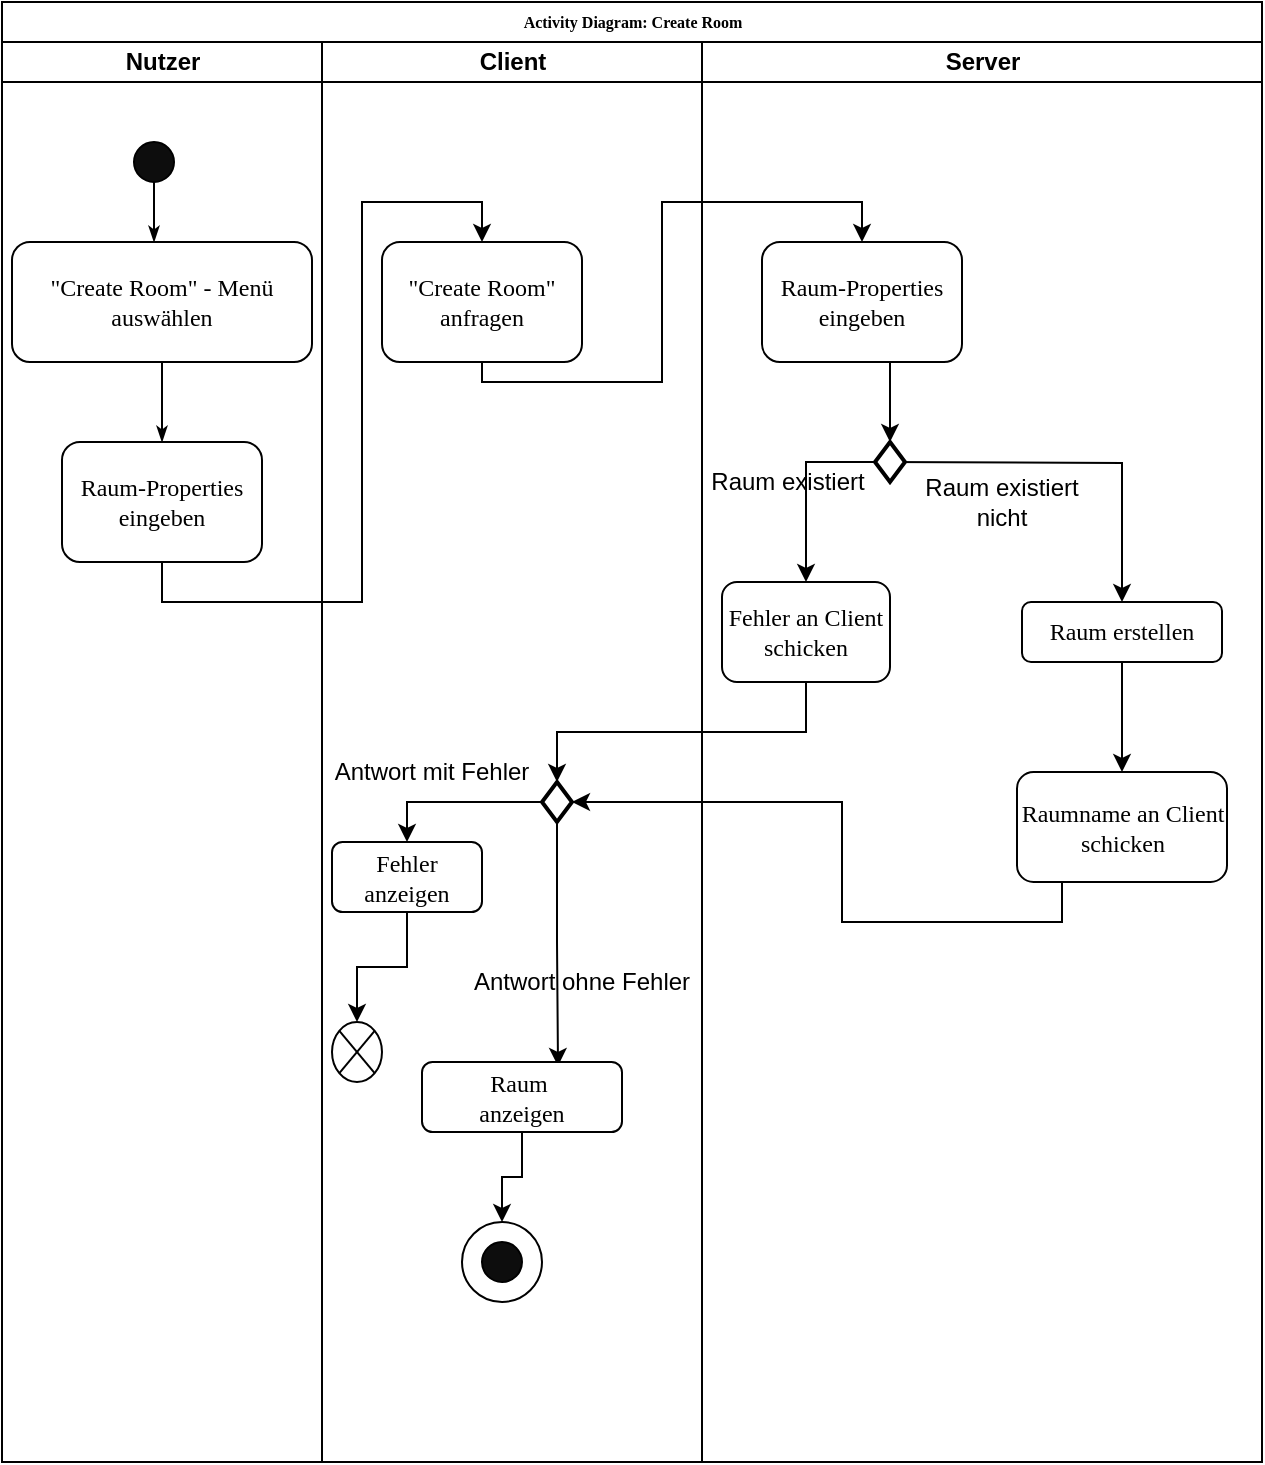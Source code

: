 <mxfile version="13.1.14" type="device"><diagram name="Page-1" id="74e2e168-ea6b-b213-b513-2b3c1d86103e"><mxGraphModel dx="868" dy="450" grid="1" gridSize="10" guides="1" tooltips="1" connect="1" arrows="1" fold="1" page="1" pageScale="1" pageWidth="1100" pageHeight="850" background="#ffffff" math="0" shadow="0"><root><mxCell id="0"/><mxCell id="1" parent="0"/><mxCell id="77e6c97f196da883-1" value="Activity Diagram: Create Room" style="swimlane;html=1;childLayout=stackLayout;startSize=20;rounded=0;shadow=0;labelBackgroundColor=none;strokeWidth=1;fontFamily=Verdana;fontSize=8;align=center;" parent="1" vertex="1"><mxGeometry x="70" y="40" width="630" height="730" as="geometry"><mxRectangle x="70" y="40" width="50" height="20" as="alternateBounds"/></mxGeometry></mxCell><mxCell id="77e6c97f196da883-2" value="Nutzer" style="swimlane;html=1;startSize=20;" parent="77e6c97f196da883-1" vertex="1"><mxGeometry y="20" width="160" height="710" as="geometry"/></mxCell><mxCell id="77e6c97f196da883-9" value="&lt;font style=&quot;font-size: 12px&quot;&gt;&quot;Create Room&quot; - Menü&lt;br&gt;auswählen&lt;/font&gt;" style="rounded=1;whiteSpace=wrap;html=1;shadow=0;labelBackgroundColor=none;strokeWidth=1;fontFamily=Verdana;fontSize=8;align=center;" parent="77e6c97f196da883-2" vertex="1"><mxGeometry x="5" y="100" width="150" height="60" as="geometry"/></mxCell><mxCell id="8_PD8Hh0FQQbThPmRfg_-2" value="" style="ellipse;whiteSpace=wrap;html=1;aspect=fixed;fillColor=#0D0D0D;" vertex="1" parent="77e6c97f196da883-2"><mxGeometry x="66" y="50" width="20" height="20" as="geometry"/></mxCell><mxCell id="77e6c97f196da883-27" style="edgeStyle=orthogonalEdgeStyle;rounded=1;html=1;labelBackgroundColor=none;startArrow=none;startFill=0;startSize=5;endArrow=classicThin;endFill=1;endSize=5;jettySize=auto;orthogonalLoop=1;strokeWidth=1;fontFamily=Verdana;fontSize=8;exitX=0.5;exitY=1;exitDx=0;exitDy=0;" parent="77e6c97f196da883-2" source="8_PD8Hh0FQQbThPmRfg_-2" target="77e6c97f196da883-9" edge="1"><mxGeometry relative="1" as="geometry"><Array as="points"><mxPoint x="70" y="110"/><mxPoint x="70" y="110"/></Array><mxPoint x="240" y="125" as="sourcePoint"/></mxGeometry></mxCell><mxCell id="77e6c97f196da883-28" style="edgeStyle=orthogonalEdgeStyle;rounded=1;html=1;labelBackgroundColor=none;startArrow=none;startFill=0;startSize=5;endArrow=classicThin;endFill=1;endSize=5;jettySize=auto;orthogonalLoop=1;strokeWidth=1;fontFamily=Verdana;fontSize=8;exitX=0.5;exitY=1;exitDx=0;exitDy=0;entryX=0.5;entryY=0;entryDx=0;entryDy=0;" parent="77e6c97f196da883-2" source="77e6c97f196da883-9" target="8_PD8Hh0FQQbThPmRfg_-3" edge="1"><mxGeometry relative="1" as="geometry"><mxPoint x="350" y="185" as="targetPoint"/></mxGeometry></mxCell><mxCell id="8_PD8Hh0FQQbThPmRfg_-3" value="&lt;span style=&quot;font-size: 12px&quot;&gt;Raum-Properties&lt;br&gt;eingeben&lt;br&gt;&lt;/span&gt;" style="rounded=1;whiteSpace=wrap;html=1;shadow=0;labelBackgroundColor=none;strokeWidth=1;fontFamily=Verdana;fontSize=8;align=center;" vertex="1" parent="77e6c97f196da883-2"><mxGeometry x="30" y="200" width="100" height="60" as="geometry"/></mxCell><mxCell id="77e6c97f196da883-3" value="Client" style="swimlane;html=1;startSize=20;" parent="77e6c97f196da883-1" vertex="1"><mxGeometry x="160" y="20" width="190" height="710" as="geometry"/></mxCell><mxCell id="8_PD8Hh0FQQbThPmRfg_-49" value="Antwort mit Fehler" style="text;html=1;strokeColor=none;fillColor=none;align=center;verticalAlign=middle;whiteSpace=wrap;rounded=0;" vertex="1" parent="77e6c97f196da883-3"><mxGeometry x="-15" y="355" width="140" height="20" as="geometry"/></mxCell><mxCell id="8_PD8Hh0FQQbThPmRfg_-39" value="" style="verticalLabelPosition=bottom;verticalAlign=top;html=1;shape=mxgraph.flowchart.on-page_reference;fillColor=#FFFFFF;" vertex="1" parent="77e6c97f196da883-3"><mxGeometry x="70" y="590" width="40" height="40" as="geometry"/></mxCell><mxCell id="8_PD8Hh0FQQbThPmRfg_-19" value="" style="verticalLabelPosition=bottom;verticalAlign=top;html=1;shape=mxgraph.flowchart.or;fillColor=#FFFFFF;" vertex="1" parent="77e6c97f196da883-3"><mxGeometry x="5" y="490" width="25" height="30" as="geometry"/></mxCell><mxCell id="8_PD8Hh0FQQbThPmRfg_-7" value="&lt;span style=&quot;font-size: 12px&quot;&gt;Fehler&lt;br&gt;anzeigen&lt;br&gt;&lt;/span&gt;" style="rounded=1;whiteSpace=wrap;html=1;shadow=0;labelBackgroundColor=none;strokeWidth=1;fontFamily=Verdana;fontSize=8;align=center;" vertex="1" parent="77e6c97f196da883-3"><mxGeometry x="5" y="400" width="75" height="35" as="geometry"/></mxCell><mxCell id="8_PD8Hh0FQQbThPmRfg_-4" value="&lt;span style=&quot;font-size: 12px&quot;&gt;&quot;Create Room&quot;&lt;br&gt;anfragen&lt;br&gt;&lt;/span&gt;" style="rounded=1;whiteSpace=wrap;html=1;shadow=0;labelBackgroundColor=none;strokeWidth=1;fontFamily=Verdana;fontSize=8;align=center;" vertex="1" parent="77e6c97f196da883-3"><mxGeometry x="30" y="100" width="100" height="60" as="geometry"/></mxCell><mxCell id="8_PD8Hh0FQQbThPmRfg_-21" value="" style="edgeStyle=orthogonalEdgeStyle;rounded=0;orthogonalLoop=1;jettySize=auto;html=1;entryX=0.5;entryY=0;entryDx=0;entryDy=0;entryPerimeter=0;" edge="1" parent="77e6c97f196da883-3" source="8_PD8Hh0FQQbThPmRfg_-7" target="8_PD8Hh0FQQbThPmRfg_-19"><mxGeometry relative="1" as="geometry"><mxPoint x="80" y="420" as="targetPoint"/></mxGeometry></mxCell><mxCell id="8_PD8Hh0FQQbThPmRfg_-38" value="" style="ellipse;whiteSpace=wrap;html=1;aspect=fixed;fillColor=#0D0D0D;" vertex="1" parent="77e6c97f196da883-3"><mxGeometry x="80" y="600" width="20" height="20" as="geometry"/></mxCell><mxCell id="8_PD8Hh0FQQbThPmRfg_-46" value="" style="edgeStyle=orthogonalEdgeStyle;rounded=0;orthogonalLoop=1;jettySize=auto;html=1;entryX=0.5;entryY=0;entryDx=0;entryDy=0;" edge="1" parent="77e6c97f196da883-3" source="8_PD8Hh0FQQbThPmRfg_-37" target="8_PD8Hh0FQQbThPmRfg_-7"><mxGeometry relative="1" as="geometry"><mxPoint x="117.5" y="470" as="targetPoint"/></mxGeometry></mxCell><mxCell id="8_PD8Hh0FQQbThPmRfg_-48" value="" style="edgeStyle=orthogonalEdgeStyle;rounded=0;orthogonalLoop=1;jettySize=auto;html=1;entryX=0.68;entryY=0.057;entryDx=0;entryDy=0;entryPerimeter=0;" edge="1" parent="77e6c97f196da883-3" source="8_PD8Hh0FQQbThPmRfg_-37" target="8_PD8Hh0FQQbThPmRfg_-22"><mxGeometry relative="1" as="geometry"><mxPoint x="117.5" y="470" as="targetPoint"/></mxGeometry></mxCell><mxCell id="8_PD8Hh0FQQbThPmRfg_-37" value="" style="strokeWidth=2;html=1;shape=mxgraph.flowchart.decision;whiteSpace=wrap;fillColor=#FFFFFF;" vertex="1" parent="77e6c97f196da883-3"><mxGeometry x="110" y="370" width="15" height="20" as="geometry"/></mxCell><mxCell id="8_PD8Hh0FQQbThPmRfg_-40" value="" style="edgeStyle=orthogonalEdgeStyle;rounded=0;orthogonalLoop=1;jettySize=auto;html=1;" edge="1" parent="77e6c97f196da883-3" source="8_PD8Hh0FQQbThPmRfg_-22" target="8_PD8Hh0FQQbThPmRfg_-39"><mxGeometry relative="1" as="geometry"/></mxCell><mxCell id="8_PD8Hh0FQQbThPmRfg_-22" value="&lt;span style=&quot;font-size: 12px&quot;&gt;Raum&amp;nbsp;&lt;br&gt;anzeigen&lt;br&gt;&lt;/span&gt;" style="rounded=1;whiteSpace=wrap;html=1;shadow=0;labelBackgroundColor=none;strokeWidth=1;fontFamily=Verdana;fontSize=8;align=center;" vertex="1" parent="77e6c97f196da883-3"><mxGeometry x="50" y="510" width="100" height="35" as="geometry"/></mxCell><mxCell id="8_PD8Hh0FQQbThPmRfg_-50" value="Antwort ohne Fehler" style="text;html=1;strokeColor=none;fillColor=none;align=center;verticalAlign=middle;whiteSpace=wrap;rounded=0;" vertex="1" parent="77e6c97f196da883-3"><mxGeometry x="60" y="460" width="140" height="20" as="geometry"/></mxCell><mxCell id="77e6c97f196da883-7" value="Server" style="swimlane;html=1;startSize=20;" parent="77e6c97f196da883-1" vertex="1"><mxGeometry x="350" y="20" width="280" height="710" as="geometry"/></mxCell><mxCell id="8_PD8Hh0FQQbThPmRfg_-17" value="" style="edgeStyle=orthogonalEdgeStyle;rounded=0;orthogonalLoop=1;jettySize=auto;html=1;" edge="1" parent="77e6c97f196da883-7" target="8_PD8Hh0FQQbThPmRfg_-16"><mxGeometry relative="1" as="geometry"><mxPoint x="90" y="210" as="sourcePoint"/></mxGeometry></mxCell><mxCell id="8_PD8Hh0FQQbThPmRfg_-30" value="" style="edgeStyle=orthogonalEdgeStyle;rounded=0;orthogonalLoop=1;jettySize=auto;html=1;entryX=0.5;entryY=0;entryDx=0;entryDy=0;entryPerimeter=0;" edge="1" parent="77e6c97f196da883-7" source="8_PD8Hh0FQQbThPmRfg_-8" target="8_PD8Hh0FQQbThPmRfg_-25"><mxGeometry relative="1" as="geometry"><mxPoint x="80" y="240" as="targetPoint"/><Array as="points"><mxPoint x="94" y="170"/><mxPoint x="94" y="170"/></Array></mxGeometry></mxCell><mxCell id="8_PD8Hh0FQQbThPmRfg_-36" value="" style="edgeStyle=orthogonalEdgeStyle;rounded=0;orthogonalLoop=1;jettySize=auto;html=1;entryX=0.5;entryY=0;entryDx=0;entryDy=0;exitX=0;exitY=0.5;exitDx=0;exitDy=0;exitPerimeter=0;" edge="1" parent="77e6c97f196da883-7" source="8_PD8Hh0FQQbThPmRfg_-25" target="8_PD8Hh0FQQbThPmRfg_-35"><mxGeometry relative="1" as="geometry"><mxPoint x="-47.5" y="240" as="sourcePoint"/><mxPoint x="72.5" y="310" as="targetPoint"/></mxGeometry></mxCell><mxCell id="8_PD8Hh0FQQbThPmRfg_-11" value="Raum existiert" style="text;html=1;strokeColor=none;fillColor=none;align=center;verticalAlign=middle;whiteSpace=wrap;rounded=0;" vertex="1" parent="77e6c97f196da883-7"><mxGeometry x="-27" y="210" width="140" height="20" as="geometry"/></mxCell><mxCell id="8_PD8Hh0FQQbThPmRfg_-35" value="&lt;span style=&quot;font-size: 12px&quot;&gt;Fehler an Client schicken&lt;br&gt;&lt;/span&gt;" style="rounded=1;whiteSpace=wrap;html=1;shadow=0;labelBackgroundColor=none;strokeWidth=1;fontFamily=Verdana;fontSize=8;align=center;" vertex="1" parent="77e6c97f196da883-7"><mxGeometry x="10" y="270" width="84" height="50" as="geometry"/></mxCell><mxCell id="8_PD8Hh0FQQbThPmRfg_-8" value="&lt;span style=&quot;font-size: 12px&quot;&gt;Raum-Properties&lt;br&gt;eingeben&lt;br&gt;&lt;/span&gt;" style="rounded=1;whiteSpace=wrap;html=1;shadow=0;labelBackgroundColor=none;strokeWidth=1;fontFamily=Verdana;fontSize=8;align=center;" vertex="1" parent="77e6c97f196da883-7"><mxGeometry x="30" y="100" width="100" height="60" as="geometry"/></mxCell><mxCell id="8_PD8Hh0FQQbThPmRfg_-24" value="" style="edgeStyle=orthogonalEdgeStyle;rounded=0;orthogonalLoop=1;jettySize=auto;html=1;" edge="1" parent="77e6c97f196da883-7" source="8_PD8Hh0FQQbThPmRfg_-16" target="8_PD8Hh0FQQbThPmRfg_-23"><mxGeometry relative="1" as="geometry"/></mxCell><mxCell id="8_PD8Hh0FQQbThPmRfg_-25" value="" style="strokeWidth=2;html=1;shape=mxgraph.flowchart.decision;whiteSpace=wrap;fillColor=#FFFFFF;" vertex="1" parent="77e6c97f196da883-7"><mxGeometry x="86.5" y="200" width="15" height="20" as="geometry"/></mxCell><mxCell id="8_PD8Hh0FQQbThPmRfg_-18" value="Raum existiert &lt;br&gt;nicht" style="text;html=1;strokeColor=none;fillColor=none;align=center;verticalAlign=middle;whiteSpace=wrap;rounded=0;" vertex="1" parent="77e6c97f196da883-7"><mxGeometry x="80" y="220" width="140" height="20" as="geometry"/></mxCell><mxCell id="8_PD8Hh0FQQbThPmRfg_-23" value="&lt;span style=&quot;font-size: 12px&quot;&gt;Raumname an Client schicken&lt;br&gt;&lt;/span&gt;" style="rounded=1;whiteSpace=wrap;html=1;shadow=0;labelBackgroundColor=none;strokeWidth=1;fontFamily=Verdana;fontSize=8;align=center;" vertex="1" parent="77e6c97f196da883-7"><mxGeometry x="157.5" y="365" width="105" height="55" as="geometry"/></mxCell><mxCell id="8_PD8Hh0FQQbThPmRfg_-16" value="&lt;span style=&quot;font-size: 12px&quot;&gt;Raum erstellen&lt;br&gt;&lt;/span&gt;" style="rounded=1;whiteSpace=wrap;html=1;shadow=0;labelBackgroundColor=none;strokeWidth=1;fontFamily=Verdana;fontSize=8;align=center;" vertex="1" parent="77e6c97f196da883-7"><mxGeometry x="160" y="280" width="100" height="30" as="geometry"/></mxCell><mxCell id="8_PD8Hh0FQQbThPmRfg_-6" value="" style="edgeStyle=orthogonalEdgeStyle;rounded=0;orthogonalLoop=1;jettySize=auto;html=1;entryX=0.5;entryY=0;entryDx=0;entryDy=0;exitX=0.5;exitY=1;exitDx=0;exitDy=0;" edge="1" parent="77e6c97f196da883-1" source="8_PD8Hh0FQQbThPmRfg_-3" target="8_PD8Hh0FQQbThPmRfg_-4"><mxGeometry relative="1" as="geometry"><mxPoint x="180" y="80" as="targetPoint"/><Array as="points"><mxPoint x="80" y="300"/><mxPoint x="180" y="300"/><mxPoint x="180" y="100"/><mxPoint x="240" y="100"/></Array></mxGeometry></mxCell><mxCell id="8_PD8Hh0FQQbThPmRfg_-9" value="" style="edgeStyle=orthogonalEdgeStyle;rounded=0;orthogonalLoop=1;jettySize=auto;html=1;exitX=0.5;exitY=1;exitDx=0;exitDy=0;entryX=0.5;entryY=0;entryDx=0;entryDy=0;" edge="1" parent="77e6c97f196da883-1" source="8_PD8Hh0FQQbThPmRfg_-4" target="8_PD8Hh0FQQbThPmRfg_-8"><mxGeometry relative="1" as="geometry"><Array as="points"><mxPoint x="240" y="190"/><mxPoint x="330" y="190"/><mxPoint x="330" y="100"/><mxPoint x="430" y="100"/></Array></mxGeometry></mxCell><mxCell id="8_PD8Hh0FQQbThPmRfg_-42" value="" style="edgeStyle=orthogonalEdgeStyle;rounded=0;orthogonalLoop=1;jettySize=auto;html=1;entryX=0.5;entryY=0;entryDx=0;entryDy=0;entryPerimeter=0;exitX=0.5;exitY=1;exitDx=0;exitDy=0;" edge="1" parent="77e6c97f196da883-1" source="8_PD8Hh0FQQbThPmRfg_-35" target="8_PD8Hh0FQQbThPmRfg_-37"><mxGeometry relative="1" as="geometry"><mxPoint x="372" y="420" as="targetPoint"/></mxGeometry></mxCell><mxCell id="8_PD8Hh0FQQbThPmRfg_-44" value="" style="edgeStyle=orthogonalEdgeStyle;rounded=0;orthogonalLoop=1;jettySize=auto;html=1;entryX=1;entryY=0.5;entryDx=0;entryDy=0;entryPerimeter=0;exitX=0.5;exitY=1;exitDx=0;exitDy=0;" edge="1" parent="77e6c97f196da883-1" source="8_PD8Hh0FQQbThPmRfg_-23" target="8_PD8Hh0FQQbThPmRfg_-37"><mxGeometry relative="1" as="geometry"><mxPoint x="530" y="520" as="targetPoint"/><Array as="points"><mxPoint x="530" y="460"/><mxPoint x="420" y="460"/><mxPoint x="420" y="400"/></Array></mxGeometry></mxCell></root></mxGraphModel></diagram></mxfile>